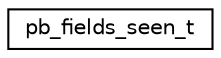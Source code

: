 digraph "Graphical Class Hierarchy"
{
 // LATEX_PDF_SIZE
  edge [fontname="Helvetica",fontsize="10",labelfontname="Helvetica",labelfontsize="10"];
  node [fontname="Helvetica",fontsize="10",shape=record];
  rankdir="LR";
  Node0 [label="pb_fields_seen_t",height=0.2,width=0.4,color="black", fillcolor="white", style="filled",URL="$structpb__fields__seen__t.html",tooltip=" "];
}

